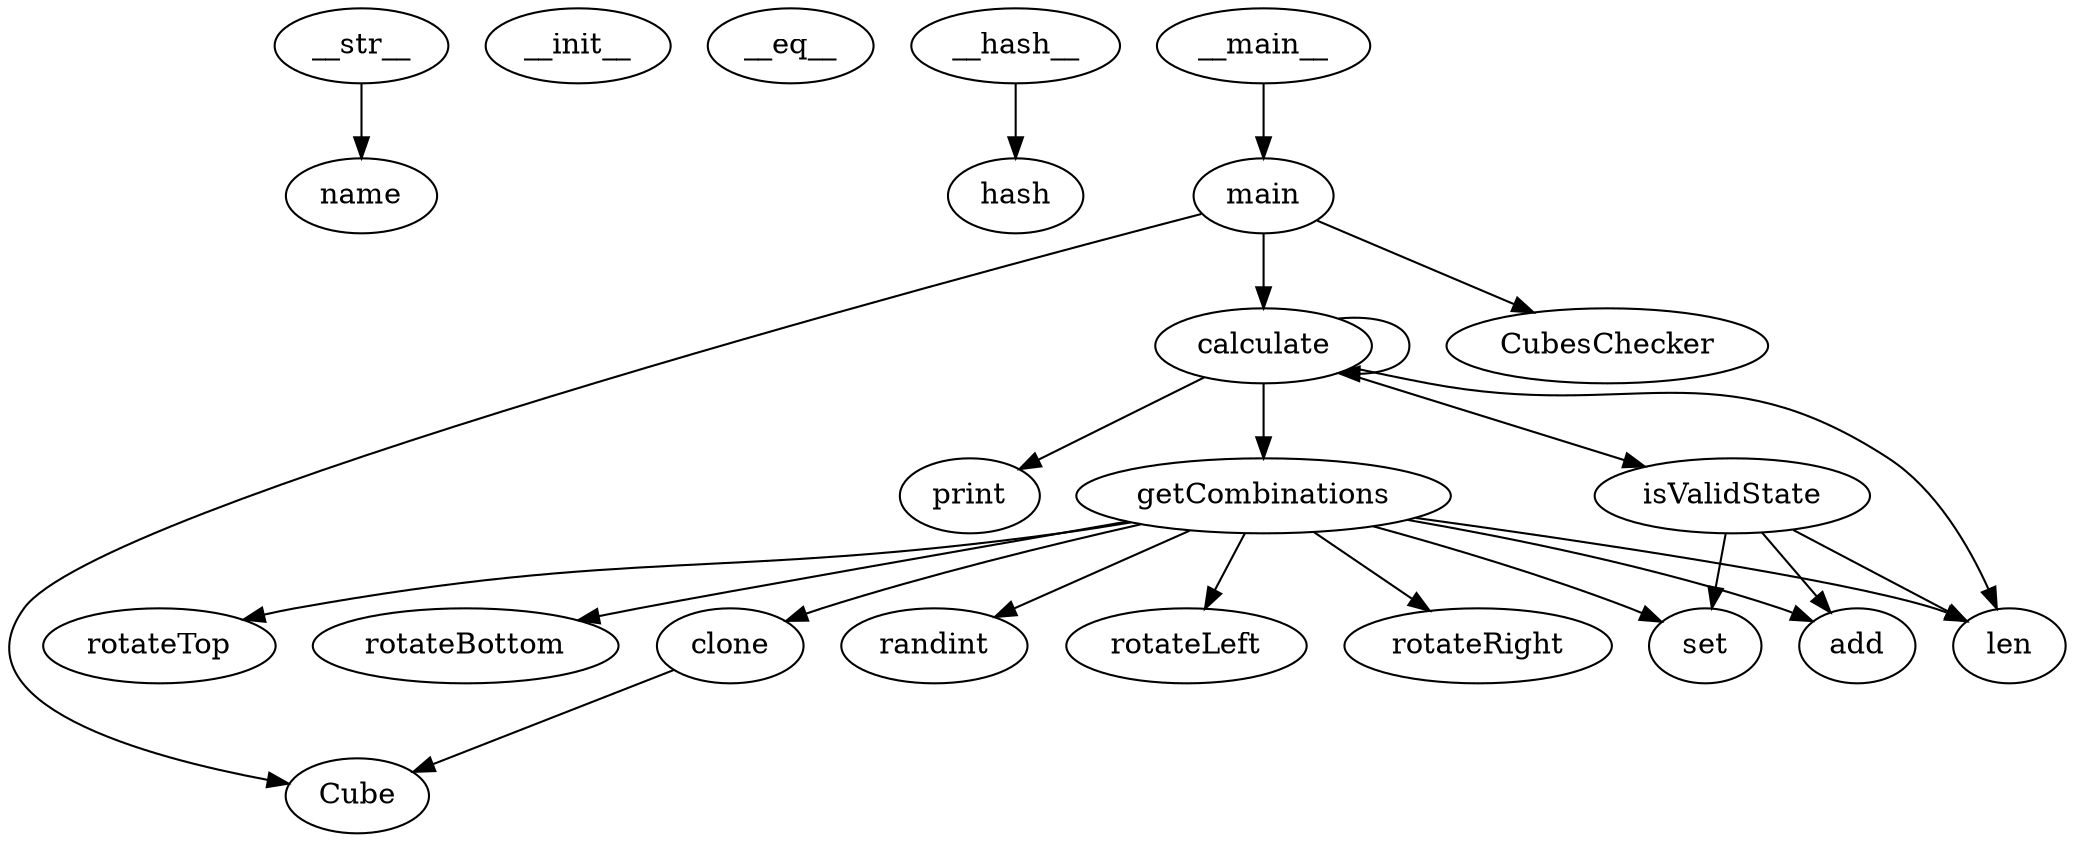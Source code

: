 digraph  {
name;
__init__;
__eq__;
__hash__;
hash;
clone;
Cube;
__str__;
getCombinations;
set;
add;
len;
randint;
rotateLeft;
rotateRight;
rotateTop;
rotateBottom;
isValidState;
calculate;
print;
main;
CubesChecker;
__main__;
__hash__ -> hash;
clone -> Cube;
__str__ -> name;
getCombinations -> set;
getCombinations -> add;
getCombinations -> clone;
getCombinations -> len;
getCombinations -> randint;
getCombinations -> rotateLeft;
getCombinations -> rotateRight;
getCombinations -> rotateTop;
getCombinations -> rotateBottom;
isValidState -> set;
isValidState -> add;
isValidState -> len;
calculate -> len;
calculate -> isValidState;
calculate -> print;
calculate -> getCombinations;
calculate -> calculate;
main -> Cube;
main -> CubesChecker;
main -> calculate;
__main__ -> main;
}

